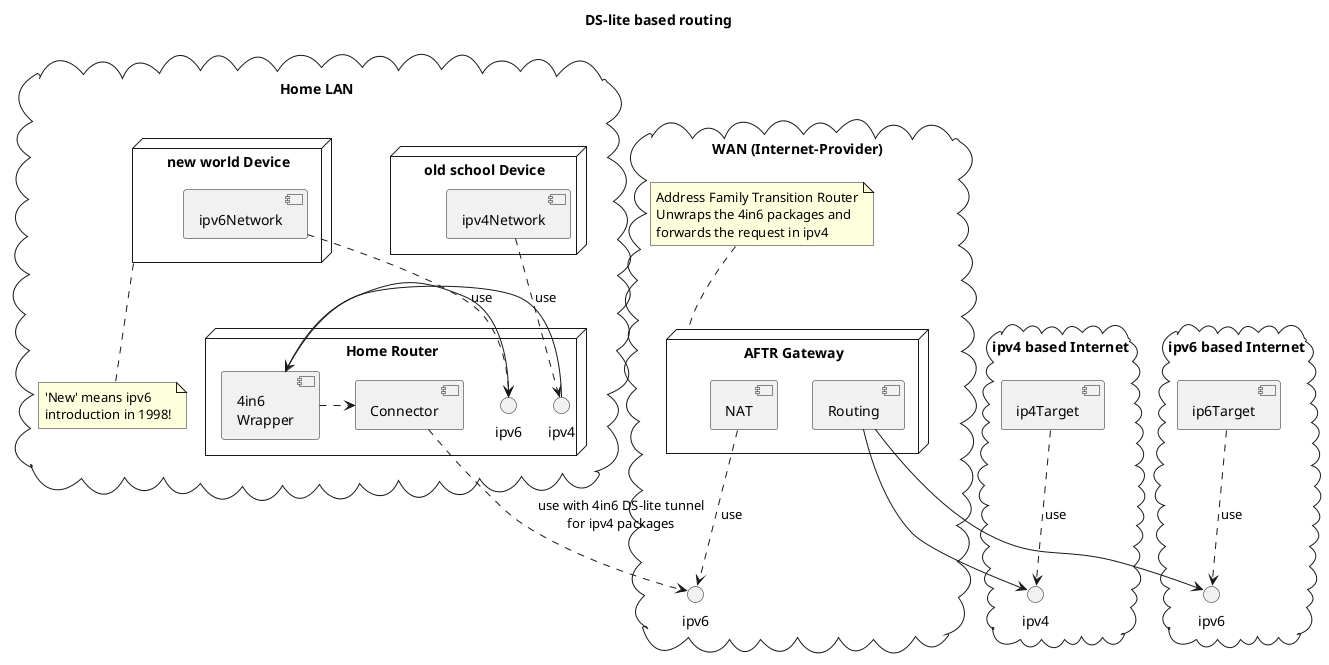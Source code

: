 @startuml

' skinparam monochrome true
skinparam componentStyle uml2

title DS-lite based routing

cloud "Home LAN\n" {

 node "Home Router" {

   interface ipv6
   interface ipv4

   [4in6\nWrapper] <- ipv4
   [4in6\nWrapper] -> ipv6

   [4in6\nWrapper] .> [Connector]

 }

 node "old school Device" {
   [ipv4Network] ..> ipv4 : use
 }

 node "new world Device" as pcNW {
   [ipv6Network] ..> ipv6 : use
 }
 note bottom of pcNW : 'New' means ipv6\nintroduction in 1998!

}

cloud "WAN (Internet-Provider)\n" {

 interface ipv6 as wipv6
' interface ipv4 as wipv4

 node "AFTR Gateway" as aftr {

   [NAT] ..> wipv6 : use
'  [NAT] ..> wipv4 : use

   [Routing]
 }
 note top of aftr : Address Family Transition Router\nUnwraps the 4in6 packages and\nforwards the request in ipv4

 [Connector] ..> wipv6 : use with 4in6 DS-lite tunnel\nfor ipv4 packages

}



cloud "ipv4 based Internet\n" {

 interface ipv4 as eipv4

 [ip4Target] ..> eipv4 : use

 [Routing] --> eipv4

}

cloud "ipv6 based Internet\n" {

 interface ipv6 as eipv6

 [ip6Target] ..> eipv6 : use

 [Routing] --> eipv6

}



@enduml